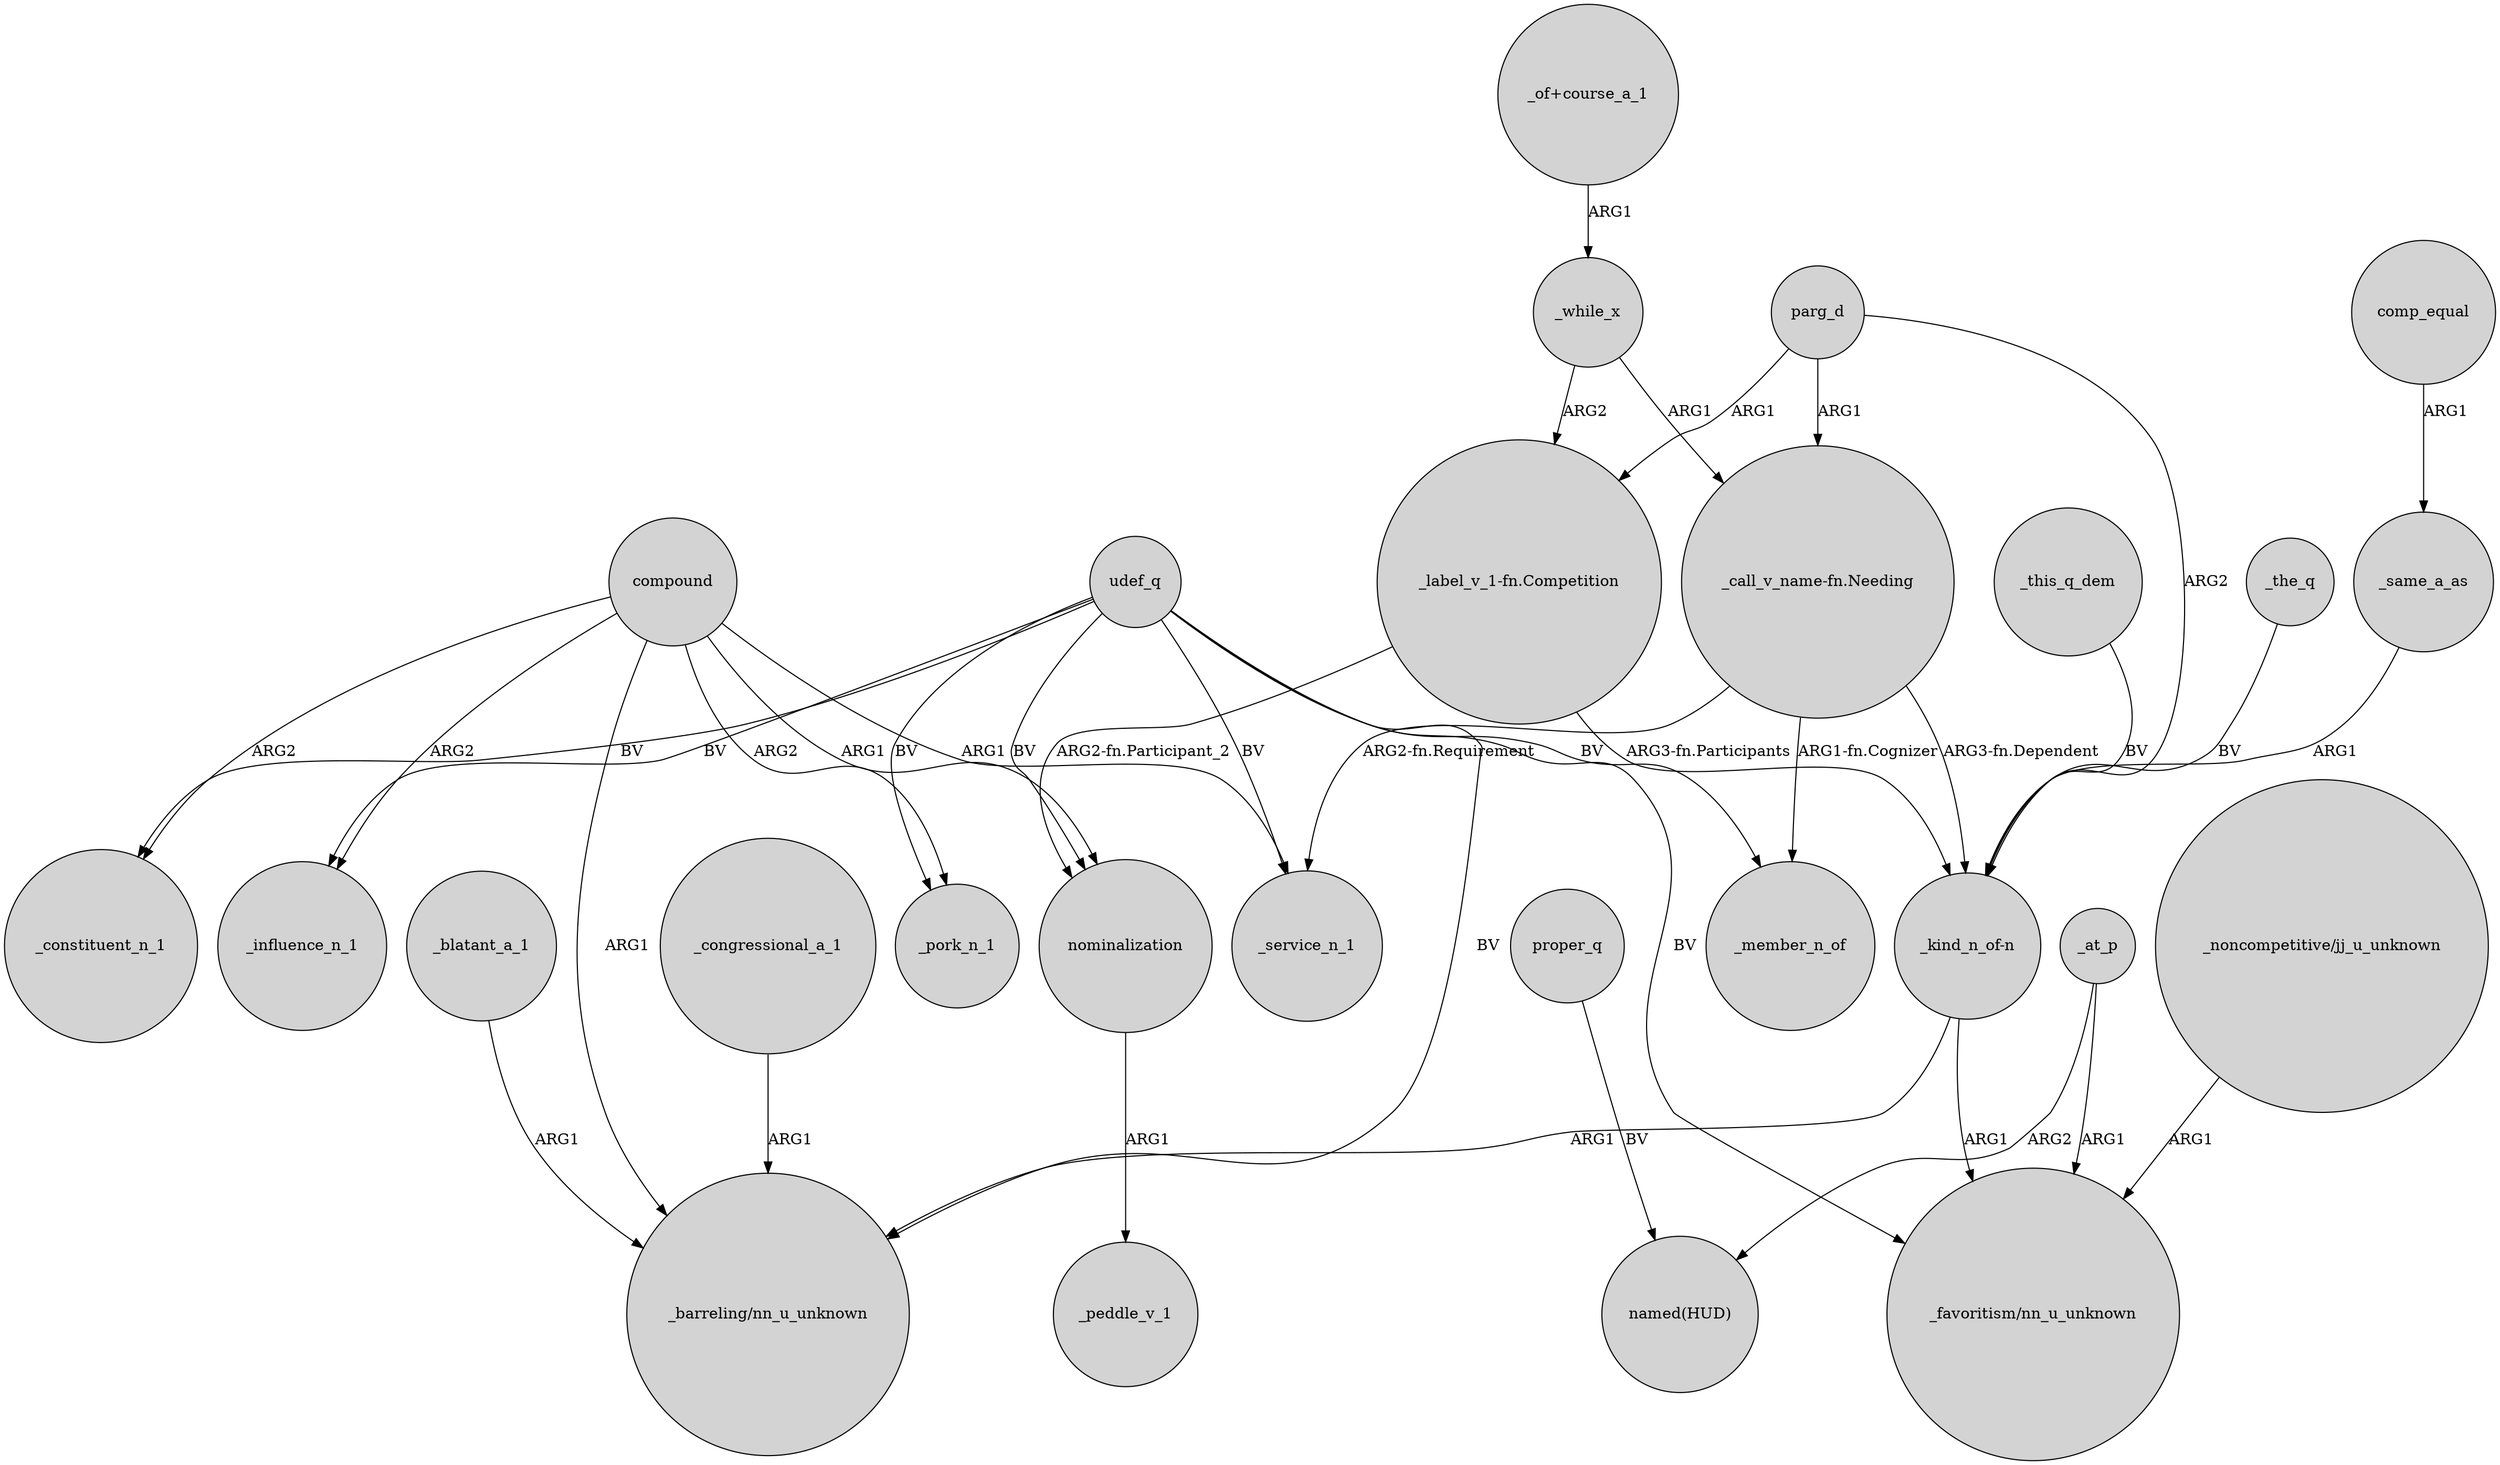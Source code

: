 digraph {
	node [shape=circle style=filled]
	udef_q -> _constituent_n_1 [label=BV]
	udef_q -> _service_n_1 [label=BV]
	udef_q -> _influence_n_1 [label=BV]
	udef_q -> "_barreling/nn_u_unknown" [label=BV]
	udef_q -> _member_n_of [label=BV]
	"_kind_n_of-n" -> "_favoritism/nn_u_unknown" [label=ARG1]
	udef_q -> _pork_n_1 [label=BV]
	_blatant_a_1 -> "_barreling/nn_u_unknown" [label=ARG1]
	udef_q -> nominalization [label=BV]
	_the_q -> "_kind_n_of-n" [label=BV]
	_congressional_a_1 -> "_barreling/nn_u_unknown" [label=ARG1]
	proper_q -> "named(HUD)" [label=BV]
	udef_q -> "_favoritism/nn_u_unknown" [label=BV]
	_at_p -> "_favoritism/nn_u_unknown" [label=ARG1]
	"_kind_n_of-n" -> "_barreling/nn_u_unknown" [label=ARG1]
	"_of+course_a_1" -> _while_x [label=ARG1]
	compound -> nominalization [label=ARG1]
	_while_x -> "_label_v_1-fn.Competition" [label=ARG2]
	nominalization -> _peddle_v_1 [label=ARG1]
	parg_d -> "_kind_n_of-n" [label=ARG2]
	"_noncompetitive/jj_u_unknown" -> "_favoritism/nn_u_unknown" [label=ARG1]
	_this_q_dem -> "_kind_n_of-n" [label=BV]
	parg_d -> "_label_v_1-fn.Competition" [label=ARG1]
	"_call_v_name-fn.Needing" -> _service_n_1 [label="ARG2-fn.Requirement"]
	_while_x -> "_call_v_name-fn.Needing" [label=ARG1]
	_same_a_as -> "_kind_n_of-n" [label=ARG1]
	compound -> _influence_n_1 [label=ARG2]
	parg_d -> "_call_v_name-fn.Needing" [label=ARG1]
	"_label_v_1-fn.Competition" -> nominalization [label="ARG2-fn.Participant_2"]
	compound -> _constituent_n_1 [label=ARG2]
	compound -> _pork_n_1 [label=ARG2]
	_at_p -> "named(HUD)" [label=ARG2]
	compound -> "_barreling/nn_u_unknown" [label=ARG1]
	"_label_v_1-fn.Competition" -> "_kind_n_of-n" [label="ARG3-fn.Participants"]
	compound -> _service_n_1 [label=ARG1]
	comp_equal -> _same_a_as [label=ARG1]
	"_call_v_name-fn.Needing" -> _member_n_of [label="ARG1-fn.Cognizer"]
	"_call_v_name-fn.Needing" -> "_kind_n_of-n" [label="ARG3-fn.Dependent"]
}
